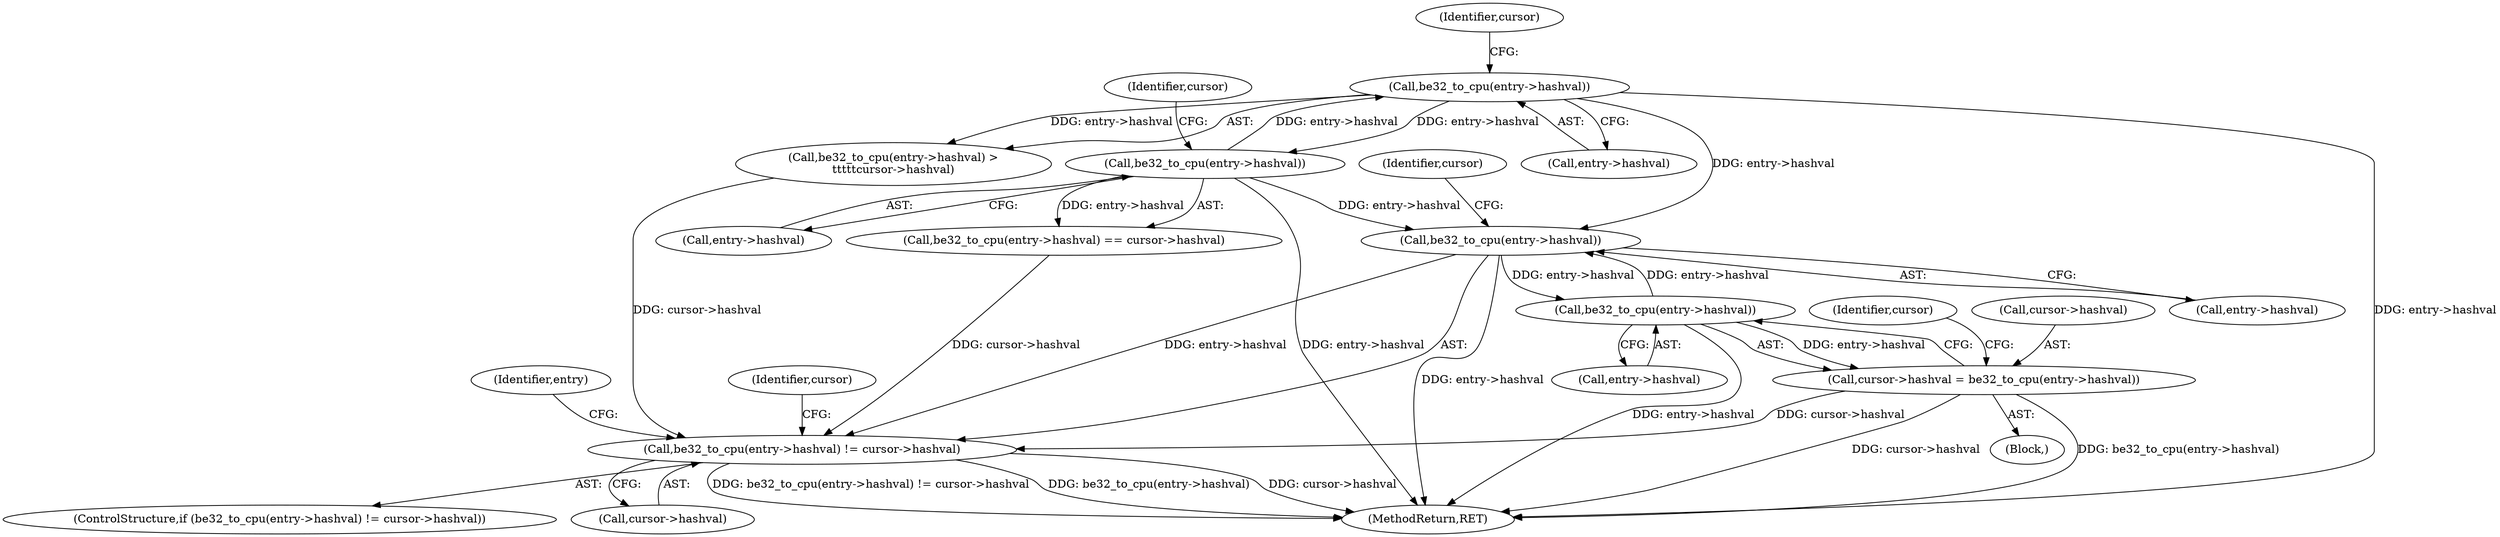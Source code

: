 digraph "0_linux_2e83b79b2d6c78bf1b4aa227938a214dcbddc83f@pointer" {
"1000266" [label="(Call,be32_to_cpu(entry->hashval))"];
"1000208" [label="(Call,be32_to_cpu(entry->hashval))"];
"1000178" [label="(Call,be32_to_cpu(entry->hashval))"];
"1000278" [label="(Call,be32_to_cpu(entry->hashval))"];
"1000266" [label="(Call,be32_to_cpu(entry->hashval))"];
"1000265" [label="(Call,be32_to_cpu(entry->hashval) != cursor->hashval)"];
"1000274" [label="(Call,cursor->hashval = be32_to_cpu(entry->hashval))"];
"1000209" [label="(Call,entry->hashval)"];
"1000496" [label="(MethodReturn,RET)"];
"1000267" [label="(Call,entry->hashval)"];
"1000177" [label="(Call,be32_to_cpu(entry->hashval) == cursor->hashval)"];
"1000275" [label="(Call,cursor->hashval)"];
"1000265" [label="(Call,be32_to_cpu(entry->hashval) != cursor->hashval)"];
"1000279" [label="(Call,entry->hashval)"];
"1000264" [label="(ControlStructure,if (be32_to_cpu(entry->hashval) != cursor->hashval))"];
"1000266" [label="(Call,be32_to_cpu(entry->hashval))"];
"1000183" [label="(Identifier,cursor)"];
"1000178" [label="(Call,be32_to_cpu(entry->hashval))"];
"1000207" [label="(Call,be32_to_cpu(entry->hashval) >\n\t\t\t\t\tcursor->hashval)"];
"1000213" [label="(Identifier,cursor)"];
"1000290" [label="(Identifier,entry)"];
"1000273" [label="(Block,)"];
"1000284" [label="(Identifier,cursor)"];
"1000271" [label="(Identifier,cursor)"];
"1000208" [label="(Call,be32_to_cpu(entry->hashval))"];
"1000278" [label="(Call,be32_to_cpu(entry->hashval))"];
"1000179" [label="(Call,entry->hashval)"];
"1000270" [label="(Call,cursor->hashval)"];
"1000276" [label="(Identifier,cursor)"];
"1000274" [label="(Call,cursor->hashval = be32_to_cpu(entry->hashval))"];
"1000266" -> "1000265"  [label="AST: "];
"1000266" -> "1000267"  [label="CFG: "];
"1000267" -> "1000266"  [label="AST: "];
"1000271" -> "1000266"  [label="CFG: "];
"1000266" -> "1000496"  [label="DDG: entry->hashval"];
"1000266" -> "1000265"  [label="DDG: entry->hashval"];
"1000208" -> "1000266"  [label="DDG: entry->hashval"];
"1000178" -> "1000266"  [label="DDG: entry->hashval"];
"1000278" -> "1000266"  [label="DDG: entry->hashval"];
"1000266" -> "1000278"  [label="DDG: entry->hashval"];
"1000208" -> "1000207"  [label="AST: "];
"1000208" -> "1000209"  [label="CFG: "];
"1000209" -> "1000208"  [label="AST: "];
"1000213" -> "1000208"  [label="CFG: "];
"1000208" -> "1000496"  [label="DDG: entry->hashval"];
"1000208" -> "1000178"  [label="DDG: entry->hashval"];
"1000208" -> "1000207"  [label="DDG: entry->hashval"];
"1000178" -> "1000208"  [label="DDG: entry->hashval"];
"1000178" -> "1000177"  [label="AST: "];
"1000178" -> "1000179"  [label="CFG: "];
"1000179" -> "1000178"  [label="AST: "];
"1000183" -> "1000178"  [label="CFG: "];
"1000178" -> "1000496"  [label="DDG: entry->hashval"];
"1000178" -> "1000177"  [label="DDG: entry->hashval"];
"1000278" -> "1000274"  [label="AST: "];
"1000278" -> "1000279"  [label="CFG: "];
"1000279" -> "1000278"  [label="AST: "];
"1000274" -> "1000278"  [label="CFG: "];
"1000278" -> "1000496"  [label="DDG: entry->hashval"];
"1000278" -> "1000274"  [label="DDG: entry->hashval"];
"1000265" -> "1000264"  [label="AST: "];
"1000265" -> "1000270"  [label="CFG: "];
"1000270" -> "1000265"  [label="AST: "];
"1000276" -> "1000265"  [label="CFG: "];
"1000290" -> "1000265"  [label="CFG: "];
"1000265" -> "1000496"  [label="DDG: be32_to_cpu(entry->hashval) != cursor->hashval"];
"1000265" -> "1000496"  [label="DDG: be32_to_cpu(entry->hashval)"];
"1000265" -> "1000496"  [label="DDG: cursor->hashval"];
"1000177" -> "1000265"  [label="DDG: cursor->hashval"];
"1000274" -> "1000265"  [label="DDG: cursor->hashval"];
"1000207" -> "1000265"  [label="DDG: cursor->hashval"];
"1000274" -> "1000273"  [label="AST: "];
"1000275" -> "1000274"  [label="AST: "];
"1000284" -> "1000274"  [label="CFG: "];
"1000274" -> "1000496"  [label="DDG: cursor->hashval"];
"1000274" -> "1000496"  [label="DDG: be32_to_cpu(entry->hashval)"];
}

